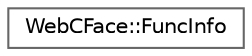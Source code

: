 digraph "Graphical Class Hierarchy"
{
 // LATEX_PDF_SIZE
  bgcolor="transparent";
  edge [fontname=Helvetica,fontsize=10,labelfontname=Helvetica,labelfontsize=10];
  node [fontname=Helvetica,fontsize=10,shape=box,height=0.2,width=0.4];
  rankdir="LR";
  Node0 [id="Node000000",label="WebCFace::FuncInfo",height=0.2,width=0.4,color="grey40", fillcolor="white", style="filled",URL="$structWebCFace_1_1Common_1_1FuncInfo.html",tooltip="関数1つの情報を表す。関数の実体も持つ"];
}

